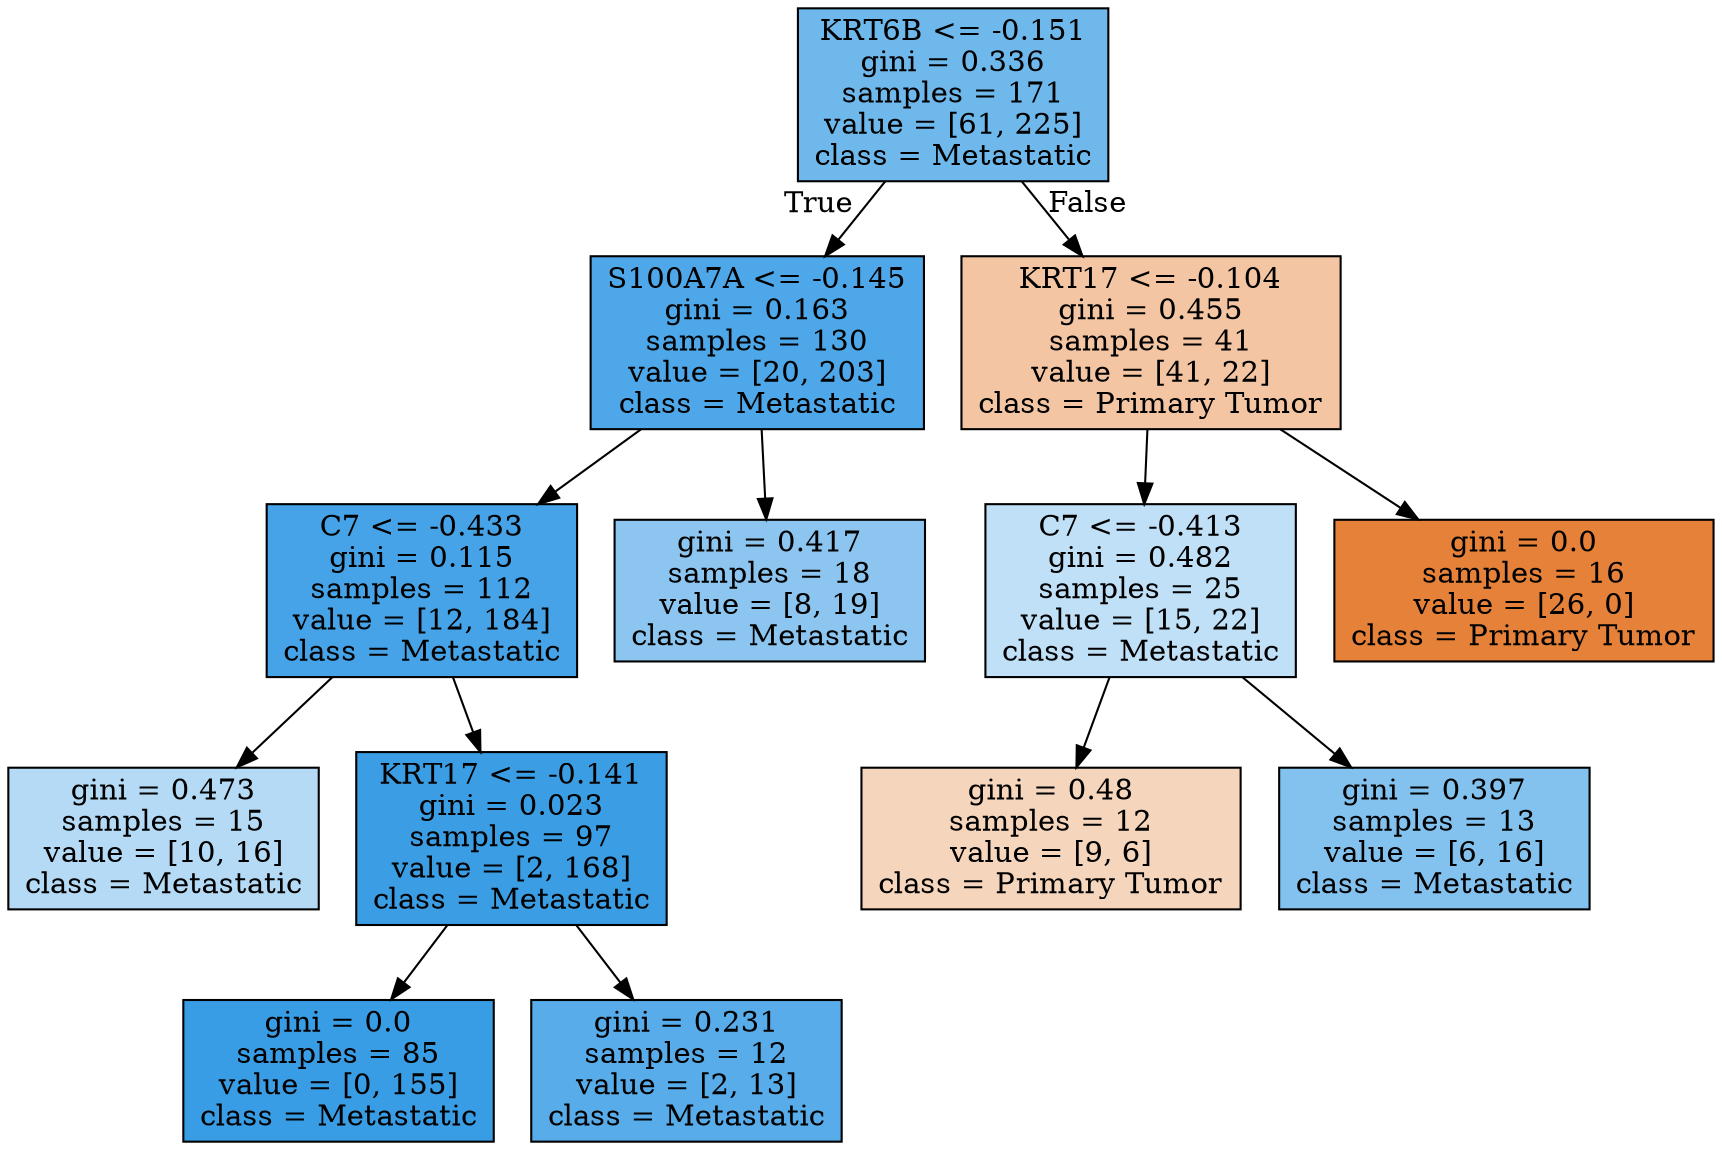 digraph Tree {
node [shape=box, style="filled", color="black"] ;
0 [label="KRT6B <= -0.151\ngini = 0.336\nsamples = 171\nvalue = [61, 225]\nclass = Metastatic", fillcolor="#6fb8ec"] ;
1 [label="S100A7A <= -0.145\ngini = 0.163\nsamples = 130\nvalue = [20, 203]\nclass = Metastatic", fillcolor="#4da7e8"] ;
0 -> 1 [labeldistance=2.5, labelangle=45, headlabel="True"] ;
2 [label="C7 <= -0.433\ngini = 0.115\nsamples = 112\nvalue = [12, 184]\nclass = Metastatic", fillcolor="#46a3e7"] ;
1 -> 2 ;
3 [label="gini = 0.473\nsamples = 15\nvalue = [10, 16]\nclass = Metastatic", fillcolor="#b5daf5"] ;
2 -> 3 ;
4 [label="KRT17 <= -0.141\ngini = 0.023\nsamples = 97\nvalue = [2, 168]\nclass = Metastatic", fillcolor="#3b9ee5"] ;
2 -> 4 ;
5 [label="gini = 0.0\nsamples = 85\nvalue = [0, 155]\nclass = Metastatic", fillcolor="#399de5"] ;
4 -> 5 ;
6 [label="gini = 0.231\nsamples = 12\nvalue = [2, 13]\nclass = Metastatic", fillcolor="#57ace9"] ;
4 -> 6 ;
7 [label="gini = 0.417\nsamples = 18\nvalue = [8, 19]\nclass = Metastatic", fillcolor="#8cc6f0"] ;
1 -> 7 ;
8 [label="KRT17 <= -0.104\ngini = 0.455\nsamples = 41\nvalue = [41, 22]\nclass = Primary Tumor", fillcolor="#f3c5a3"] ;
0 -> 8 [labeldistance=2.5, labelangle=-45, headlabel="False"] ;
9 [label="C7 <= -0.413\ngini = 0.482\nsamples = 25\nvalue = [15, 22]\nclass = Metastatic", fillcolor="#c0e0f7"] ;
8 -> 9 ;
10 [label="gini = 0.48\nsamples = 12\nvalue = [9, 6]\nclass = Primary Tumor", fillcolor="#f6d5bd"] ;
9 -> 10 ;
11 [label="gini = 0.397\nsamples = 13\nvalue = [6, 16]\nclass = Metastatic", fillcolor="#83c2ef"] ;
9 -> 11 ;
12 [label="gini = 0.0\nsamples = 16\nvalue = [26, 0]\nclass = Primary Tumor", fillcolor="#e58139"] ;
8 -> 12 ;
}